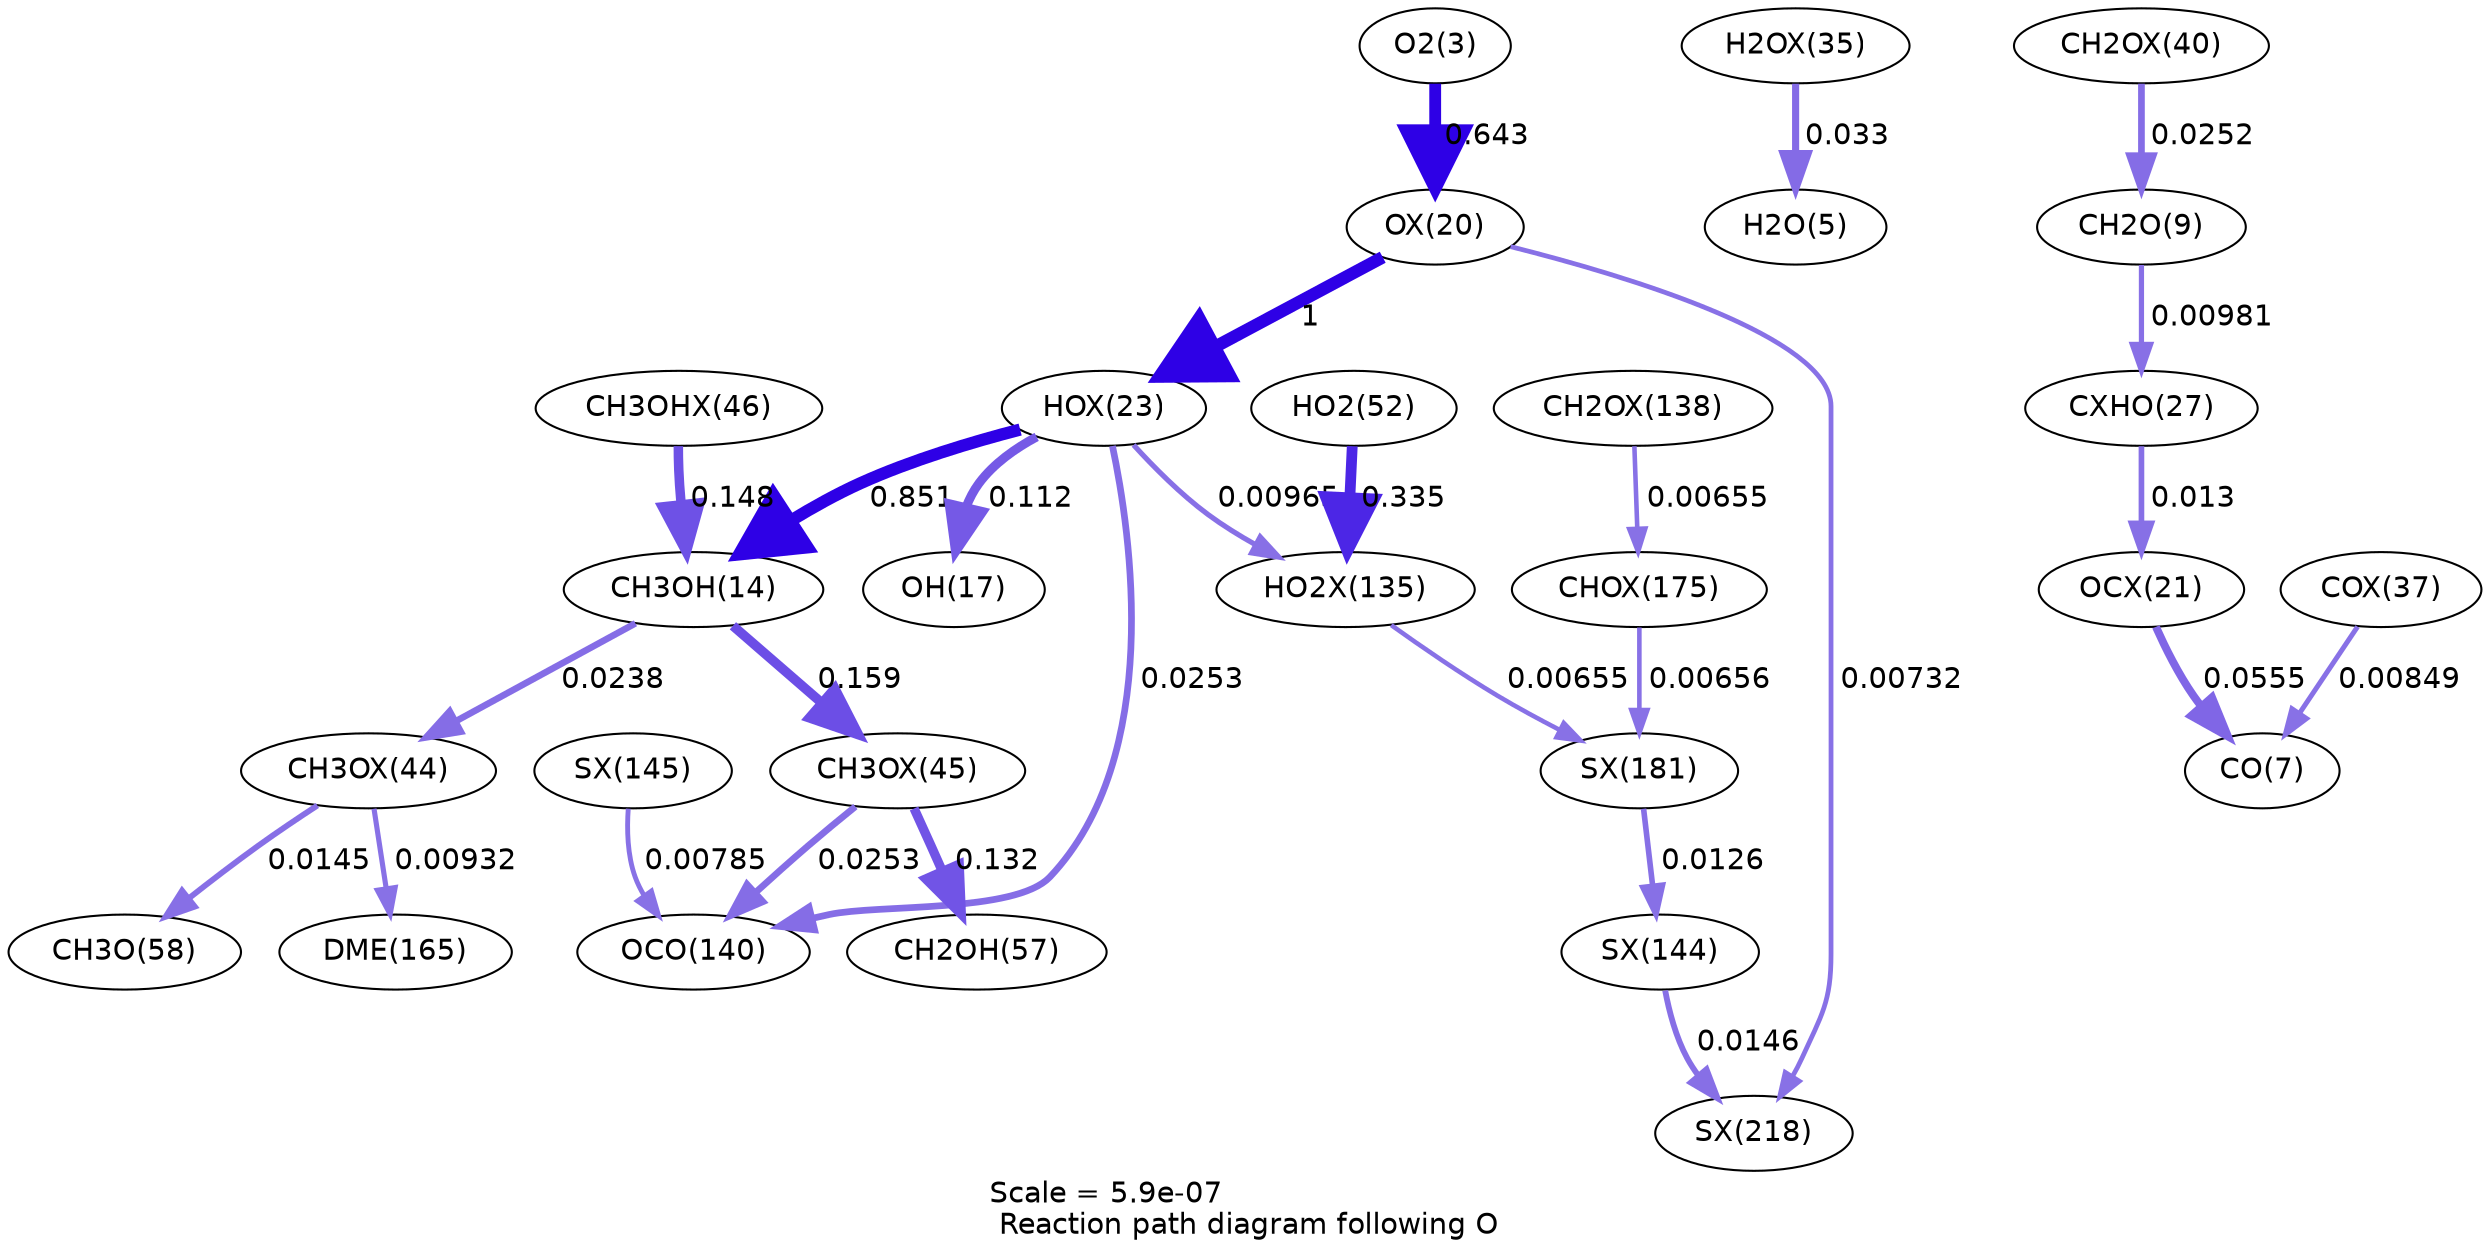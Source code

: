digraph reaction_paths {
center=1;
s5 -> s34[fontname="Helvetica", penwidth=5.67, arrowsize=2.83, color="0.7, 1.14, 0.9"
, label=" 0.643"];
s34 -> s37[fontname="Helvetica", penwidth=6, arrowsize=3, color="0.7, 1.5, 0.9"
, label=" 1"];
s34 -> s68[fontname="Helvetica", penwidth=2.29, arrowsize=1.14, color="0.7, 0.507, 0.9"
, label=" 0.00732"];
s37 -> s16[fontname="Helvetica", penwidth=5.88, arrowsize=2.94, color="0.7, 1.35, 0.9"
, label=" 0.851"];
s37 -> s19[fontname="Helvetica", penwidth=4.35, arrowsize=2.17, color="0.7, 0.612, 0.9"
, label=" 0.112"];
s37 -> s25[fontname="Helvetica", penwidth=3.23, arrowsize=1.61, color="0.7, 0.525, 0.9"
, label=" 0.0253"];
s37 -> s54[fontname="Helvetica", penwidth=2.5, arrowsize=1.25, color="0.7, 0.51, 0.9"
, label=" 0.00965"];
s51 -> s16[fontname="Helvetica", penwidth=4.56, arrowsize=2.28, color="0.7, 0.648, 0.9"
, label=" 0.148"];
s16 -> s50[fontname="Helvetica", penwidth=4.61, arrowsize=2.31, color="0.7, 0.659, 0.9"
, label=" 0.159"];
s16 -> s49[fontname="Helvetica", penwidth=3.18, arrowsize=1.59, color="0.7, 0.524, 0.9"
, label=" 0.0238"];
s43 -> s7[fontname="Helvetica", penwidth=3.42, arrowsize=1.71, color="0.7, 0.533, 0.9"
, label=" 0.033"];
s50 -> s25[fontname="Helvetica", penwidth=3.23, arrowsize=1.61, color="0.7, 0.525, 0.9"
, label=" 0.0253"];
s50 -> s22[fontname="Helvetica", penwidth=4.47, arrowsize=2.24, color="0.7, 0.632, 0.9"
, label=" 0.132"];
s58 -> s25[fontname="Helvetica", penwidth=2.34, arrowsize=1.17, color="0.7, 0.508, 0.9"
, label=" 0.00785"];
s21 -> s54[fontname="Helvetica", penwidth=5.18, arrowsize=2.59, color="0.7, 0.835, 0.9"
, label=" 0.335"];
s54 -> s63[fontname="Helvetica", penwidth=2.2, arrowsize=1.1, color="0.7, 0.507, 0.9"
, label=" 0.00655"];
s49 -> s28[fontname="Helvetica", penwidth=2.47, arrowsize=1.23, color="0.7, 0.509, 0.9"
, label=" 0.00932"];
s49 -> s23[fontname="Helvetica", penwidth=2.8, arrowsize=1.4, color="0.7, 0.514, 0.9"
, label=" 0.0145"];
s48 -> s11[fontname="Helvetica", penwidth=3.22, arrowsize=1.61, color="0.7, 0.525, 0.9"
, label=" 0.0252"];
s11 -> s40[fontname="Helvetica", penwidth=2.51, arrowsize=1.25, color="0.7, 0.51, 0.9"
, label=" 0.00981"];
s55 -> s62[fontname="Helvetica", penwidth=2.2, arrowsize=1.1, color="0.7, 0.507, 0.9"
, label=" 0.00655"];
s62 -> s63[fontname="Helvetica", penwidth=2.2, arrowsize=1.1, color="0.7, 0.507, 0.9"
, label=" 0.00656"];
s40 -> s35[fontname="Helvetica", penwidth=2.72, arrowsize=1.36, color="0.7, 0.513, 0.9"
, label=" 0.013"];
s35 -> s9[fontname="Helvetica", penwidth=3.82, arrowsize=1.91, color="0.7, 0.555, 0.9"
, label=" 0.0555"];
s45 -> s9[fontname="Helvetica", penwidth=2.4, arrowsize=1.2, color="0.7, 0.508, 0.9"
, label=" 0.00849"];
s57 -> s68[fontname="Helvetica", penwidth=2.81, arrowsize=1.41, color="0.7, 0.515, 0.9"
, label=" 0.0146"];
s63 -> s57[fontname="Helvetica", penwidth=2.7, arrowsize=1.35, color="0.7, 0.513, 0.9"
, label=" 0.0126"];
s5 [ fontname="Helvetica", label="O2(3)"];
s7 [ fontname="Helvetica", label="H2O(5)"];
s9 [ fontname="Helvetica", label="CO(7)"];
s11 [ fontname="Helvetica", label="CH2O(9)"];
s16 [ fontname="Helvetica", label="CH3OH(14)"];
s19 [ fontname="Helvetica", label="OH(17)"];
s21 [ fontname="Helvetica", label="HO2(52)"];
s22 [ fontname="Helvetica", label="CH2OH(57)"];
s23 [ fontname="Helvetica", label="CH3O(58)"];
s25 [ fontname="Helvetica", label="OCO(140)"];
s28 [ fontname="Helvetica", label="DME(165)"];
s34 [ fontname="Helvetica", label="OX(20)"];
s35 [ fontname="Helvetica", label="OCX(21)"];
s37 [ fontname="Helvetica", label="HOX(23)"];
s40 [ fontname="Helvetica", label="CXHO(27)"];
s43 [ fontname="Helvetica", label="H2OX(35)"];
s45 [ fontname="Helvetica", label="COX(37)"];
s48 [ fontname="Helvetica", label="CH2OX(40)"];
s49 [ fontname="Helvetica", label="CH3OX(44)"];
s50 [ fontname="Helvetica", label="CH3OX(45)"];
s51 [ fontname="Helvetica", label="CH3OHX(46)"];
s54 [ fontname="Helvetica", label="HO2X(135)"];
s55 [ fontname="Helvetica", label="CH2OX(138)"];
s57 [ fontname="Helvetica", label="SX(144)"];
s58 [ fontname="Helvetica", label="SX(145)"];
s62 [ fontname="Helvetica", label="CHOX(175)"];
s63 [ fontname="Helvetica", label="SX(181)"];
s68 [ fontname="Helvetica", label="SX(218)"];
 label = "Scale = 5.9e-07\l Reaction path diagram following O";
 fontname = "Helvetica";
}
